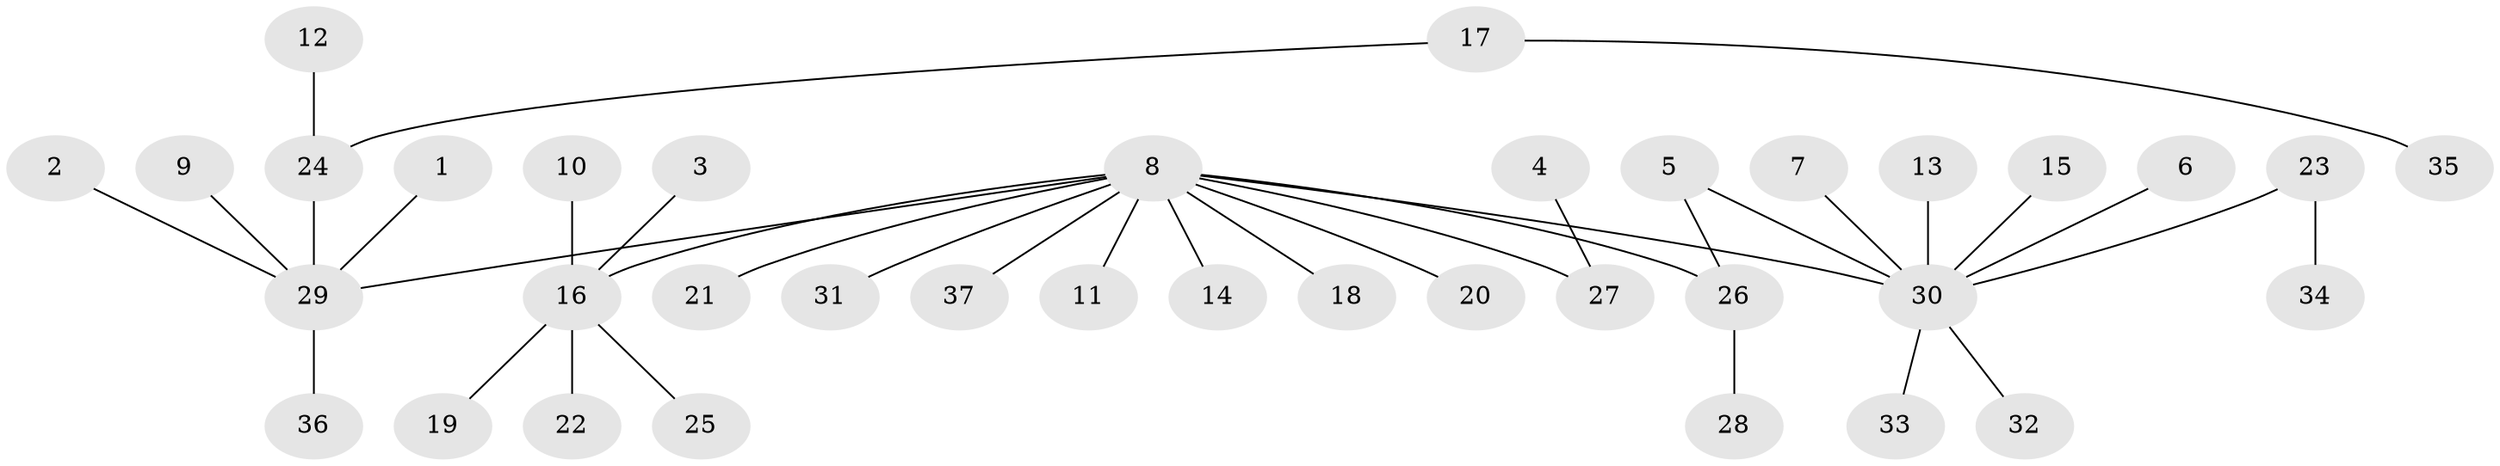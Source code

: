 // original degree distribution, {1: 0.6486486486486487, 15: 0.013513513513513514, 3: 0.12162162162162163, 12: 0.013513513513513514, 8: 0.013513513513513514, 4: 0.013513513513513514, 7: 0.013513513513513514, 2: 0.14864864864864866, 5: 0.013513513513513514}
// Generated by graph-tools (version 1.1) at 2025/25/03/09/25 03:25:54]
// undirected, 37 vertices, 37 edges
graph export_dot {
graph [start="1"]
  node [color=gray90,style=filled];
  1;
  2;
  3;
  4;
  5;
  6;
  7;
  8;
  9;
  10;
  11;
  12;
  13;
  14;
  15;
  16;
  17;
  18;
  19;
  20;
  21;
  22;
  23;
  24;
  25;
  26;
  27;
  28;
  29;
  30;
  31;
  32;
  33;
  34;
  35;
  36;
  37;
  1 -- 29 [weight=1.0];
  2 -- 29 [weight=1.0];
  3 -- 16 [weight=1.0];
  4 -- 27 [weight=1.0];
  5 -- 26 [weight=1.0];
  5 -- 30 [weight=1.0];
  6 -- 30 [weight=1.0];
  7 -- 30 [weight=1.0];
  8 -- 11 [weight=1.0];
  8 -- 14 [weight=1.0];
  8 -- 16 [weight=1.0];
  8 -- 18 [weight=1.0];
  8 -- 20 [weight=1.0];
  8 -- 21 [weight=1.0];
  8 -- 26 [weight=1.0];
  8 -- 27 [weight=1.0];
  8 -- 29 [weight=1.0];
  8 -- 30 [weight=1.0];
  8 -- 31 [weight=1.0];
  8 -- 37 [weight=1.0];
  9 -- 29 [weight=1.0];
  10 -- 16 [weight=1.0];
  12 -- 24 [weight=1.0];
  13 -- 30 [weight=1.0];
  15 -- 30 [weight=1.0];
  16 -- 19 [weight=1.0];
  16 -- 22 [weight=1.0];
  16 -- 25 [weight=1.0];
  17 -- 24 [weight=1.0];
  17 -- 35 [weight=1.0];
  23 -- 30 [weight=1.0];
  23 -- 34 [weight=1.0];
  24 -- 29 [weight=1.0];
  26 -- 28 [weight=1.0];
  29 -- 36 [weight=1.0];
  30 -- 32 [weight=1.0];
  30 -- 33 [weight=1.0];
}
